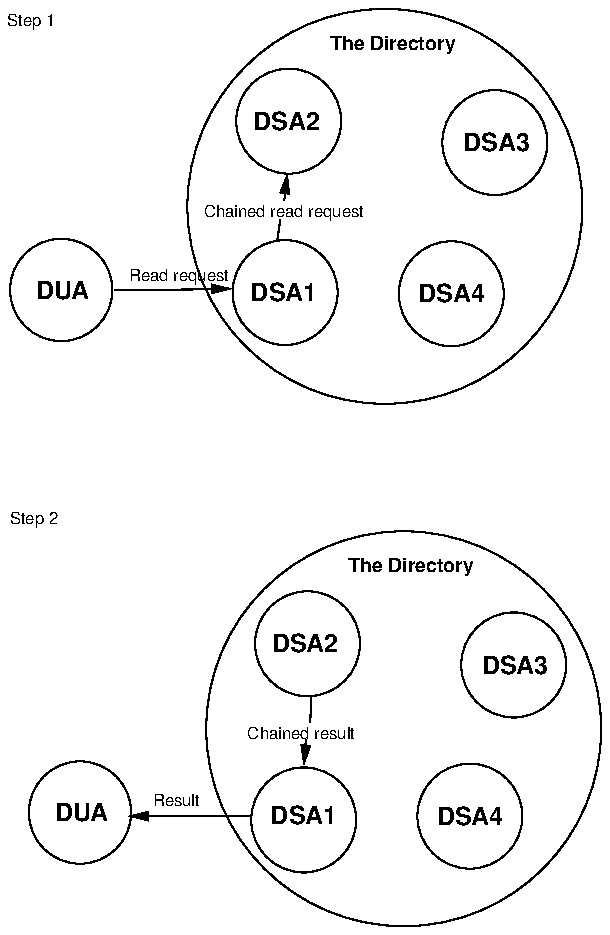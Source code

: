 .zA "enh,8567,R1.0.3, revised text"
.zA "enh,9872,R1.1, revised figure"
.PS
scale = 160
"\fH\s6Step 2\s0\fP"  at 22, 327
"\fH\s6Step 1\s0\fP"  at 20, 725
.ps 10
circle radius 42 at 238, 85
.ps 10
"\f(HB\s9DSA1\s0\fP"  at 238, 87
.ps 10
line ->  from 240, 149 \
	to 238, 129 
.ps 10
"\fH\s6Result\s0\fP"  at 136, 101
.ps 10
line ->  from 87, 509 \
	to 180, 510 
line ->  from 194, 88 \
	to 98, 88 
line   from 244, 184 \
	to 243, 163 
.ps 10
"\fH\s6Chained result\s0\fP"  at 236, 155
"\fH\s6Chained read request\s0\fP"  at 222, 572
.ps 10
line   from 217, 549 \
	to 219, 565 
line ->  from 222, 581 \
	to 225, 602 
circle radius 42 at 241, 226
circle radius 42 at 406, 209
.ps 10
"\f(HB\s7The Directory\s0\fP"  at 324, 288
"\f(HB\s9DUA\s0\fP"  at 60, 89
.ps 10
circle radius 42 at 371, 88
circle radius 41 at 59, 91
circle radius 158 at 318, 158
circle radius 42 at 226, 644
circle radius 42 at 391, 627
.ps 10
"\f(HB\s7The Directory\s0\fP"  at 309, 706
"\f(HB\s9DUA\s0\fP"  at 45, 507
.ps 10
circle radius 42 at 356, 506
circle radius 41 at 44, 509
circle radius 42 at 223, 507
circle radius 158 at 303, 576
.ps 10
"\f(HB\s9DSA2\s0\fP"  at 224, 642
"\f(HB\s9DSA1\s0\fP"  at 222, 505
"\f(HB\s9DSA3\s0\fP"  at 392, 625
"\f(HB\s9DSA4\s0\fP"  at 356, 504
"\f(HB\s9DSA2\s0\fP"  at 239, 224
"\f(HB\s9DSA3\s0\fP"  at 407, 207
"\f(HB\s9DSA4\s0\fP"  at 371, 86
"\fH\s6Read request\s0\fP"  at 138, 521
.PE
.zZ "enh,9872,R1.1, revised figure"
.zZ "enh,8567,R1.0.3, revised text"
